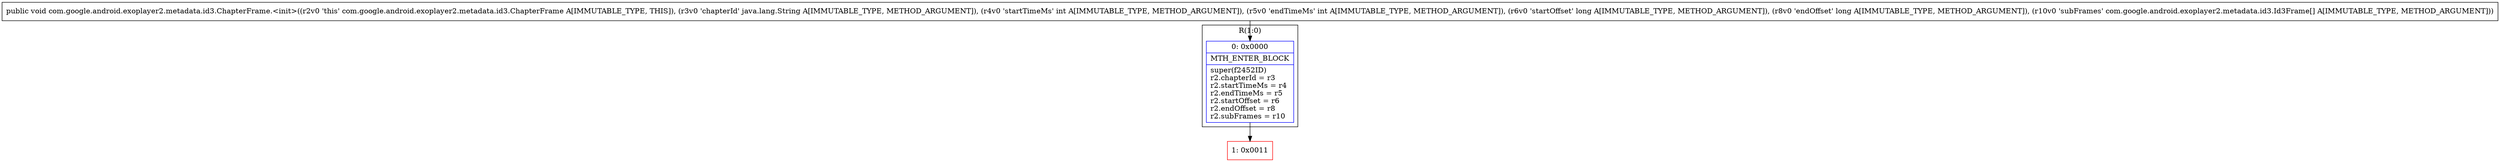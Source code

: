 digraph "CFG forcom.google.android.exoplayer2.metadata.id3.ChapterFrame.\<init\>(Ljava\/lang\/String;IIJJ[Lcom\/google\/android\/exoplayer2\/metadata\/id3\/Id3Frame;)V" {
subgraph cluster_Region_99339982 {
label = "R(1:0)";
node [shape=record,color=blue];
Node_0 [shape=record,label="{0\:\ 0x0000|MTH_ENTER_BLOCK\l|super(f2452ID)\lr2.chapterId = r3\lr2.startTimeMs = r4\lr2.endTimeMs = r5\lr2.startOffset = r6\lr2.endOffset = r8\lr2.subFrames = r10\l}"];
}
Node_1 [shape=record,color=red,label="{1\:\ 0x0011}"];
MethodNode[shape=record,label="{public void com.google.android.exoplayer2.metadata.id3.ChapterFrame.\<init\>((r2v0 'this' com.google.android.exoplayer2.metadata.id3.ChapterFrame A[IMMUTABLE_TYPE, THIS]), (r3v0 'chapterId' java.lang.String A[IMMUTABLE_TYPE, METHOD_ARGUMENT]), (r4v0 'startTimeMs' int A[IMMUTABLE_TYPE, METHOD_ARGUMENT]), (r5v0 'endTimeMs' int A[IMMUTABLE_TYPE, METHOD_ARGUMENT]), (r6v0 'startOffset' long A[IMMUTABLE_TYPE, METHOD_ARGUMENT]), (r8v0 'endOffset' long A[IMMUTABLE_TYPE, METHOD_ARGUMENT]), (r10v0 'subFrames' com.google.android.exoplayer2.metadata.id3.Id3Frame[] A[IMMUTABLE_TYPE, METHOD_ARGUMENT])) }"];
MethodNode -> Node_0;
Node_0 -> Node_1;
}


